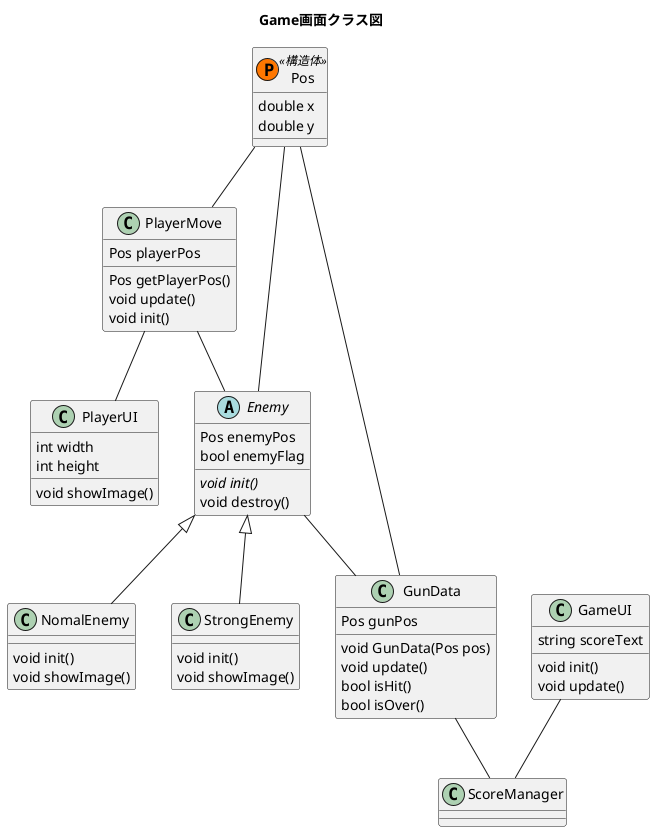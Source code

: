 @startuml
title Game画面クラス図

class Pos << (P,#FF7700) 構造体 >>
{
	double x
	double y
}

class PlayerMove
{
	Pos playerPos
	Pos getPlayerPos()
	void update()
	void init()
}

class PlayerUI
{
	int width
	int height
	void showImage()
}

abstract Enemy
{
	Pos enemyPos
	bool enemyFlag
	{abstract} void init()
	void destroy()
}

class NomalEnemy
{
	void init()
	void showImage()
}

class StrongEnemy
{
	void init()
	void showImage()
}

class GunData
{
	Pos gunPos
	void GunData(Pos pos)
	void update()
	bool isHit()
	bool isOver()
}

class GameUI
{
	string scoreText
	void init()
	void update()
}

PlayerMove -- PlayerUI
Enemy <|-- NomalEnemy
Enemy <|-- StrongEnemy
Enemy -- GunData
PlayerMove -- Enemy
Pos -- PlayerMove
Pos -- Enemy
Pos -- GunData
GunData -- ScoreManager
GameUI -- ScoreManager
@enduml